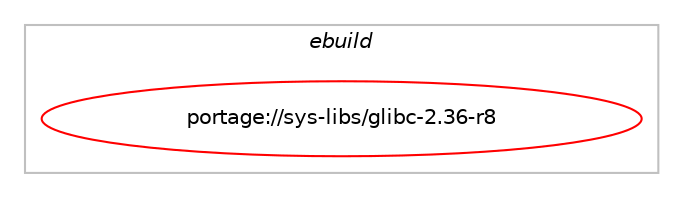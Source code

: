 digraph prolog {

# *************
# Graph options
# *************

newrank=true;
concentrate=true;
compound=true;
graph [rankdir=LR,fontname=Helvetica,fontsize=10,ranksep=1.5];#, ranksep=2.5, nodesep=0.2];
edge  [arrowhead=vee];
node  [fontname=Helvetica,fontsize=10];

# **********
# The ebuild
# **********

subgraph cluster_leftcol {
color=gray;
label=<<i>ebuild</i>>;
id [label="portage://sys-libs/glibc-2.36-r8", color=red, width=4, href="../sys-libs/glibc-2.36-r8.svg"];
}

# ****************
# The dependencies
# ****************

subgraph cluster_midcol {
color=gray;
label=<<i>dependencies</i>>;
subgraph cluster_compile {
fillcolor="#eeeeee";
style=filled;
label=<<i>compile</i>>;
# *** BEGIN UNKNOWN DEPENDENCY TYPE (TODO) ***
# id -> equal(use_conditional_group(positive,compile-locales,portage://sys-libs/glibc-2.36-r8,[package_dependency(portage://sys-libs/glibc-2.36-r8,install,no,app-arch,gzip,none,[,,],[],[]),package_dependency(portage://sys-libs/glibc-2.36-r8,install,no,sys-apps,grep,none,[,,],[],[]),package_dependency(portage://sys-libs/glibc-2.36-r8,install,no,app-alternatives,awk,none,[,,],[],[])]))
# *** END UNKNOWN DEPENDENCY TYPE (TODO) ***

# *** BEGIN UNKNOWN DEPENDENCY TYPE (TODO) ***
# id -> equal(use_conditional_group(positive,gd,portage://sys-libs/glibc-2.36-r8,[package_dependency(portage://sys-libs/glibc-2.36-r8,install,no,media-libs,gd,none,[,,],[slot(2),equal],[])]))
# *** END UNKNOWN DEPENDENCY TYPE (TODO) ***

# *** BEGIN UNKNOWN DEPENDENCY TYPE (TODO) ***
# id -> equal(use_conditional_group(positive,nscd,portage://sys-libs/glibc-2.36-r8,[use_conditional_group(positive,selinux,portage://sys-libs/glibc-2.36-r8,[use_conditional_group(positive,audit,portage://sys-libs/glibc-2.36-r8,[package_dependency(portage://sys-libs/glibc-2.36-r8,install,no,sys-process,audit,none,[,,],[],[])]),use_conditional_group(positive,caps,portage://sys-libs/glibc-2.36-r8,[package_dependency(portage://sys-libs/glibc-2.36-r8,install,no,sys-libs,libcap,none,[,,],[],[])])])]))
# *** END UNKNOWN DEPENDENCY TYPE (TODO) ***

# *** BEGIN UNKNOWN DEPENDENCY TYPE (TODO) ***
# id -> equal(use_conditional_group(positive,perl,portage://sys-libs/glibc-2.36-r8,[package_dependency(portage://sys-libs/glibc-2.36-r8,install,no,dev-lang,perl,none,[,,],[],[])]))
# *** END UNKNOWN DEPENDENCY TYPE (TODO) ***

# *** BEGIN UNKNOWN DEPENDENCY TYPE (TODO) ***
# id -> equal(use_conditional_group(positive,selinux,portage://sys-libs/glibc-2.36-r8,[package_dependency(portage://sys-libs/glibc-2.36-r8,install,no,sys-libs,libselinux,none,[,,],[],[])]))
# *** END UNKNOWN DEPENDENCY TYPE (TODO) ***

# *** BEGIN UNKNOWN DEPENDENCY TYPE (TODO) ***
# id -> equal(use_conditional_group(positive,suid,portage://sys-libs/glibc-2.36-r8,[use_conditional_group(positive,caps,portage://sys-libs/glibc-2.36-r8,[package_dependency(portage://sys-libs/glibc-2.36-r8,install,no,sys-libs,libcap,none,[,,],[],[])])]))
# *** END UNKNOWN DEPENDENCY TYPE (TODO) ***

# *** BEGIN UNKNOWN DEPENDENCY TYPE (TODO) ***
# id -> equal(use_conditional_group(positive,systemtap,portage://sys-libs/glibc-2.36-r8,[package_dependency(portage://sys-libs/glibc-2.36-r8,install,no,dev-debug,systemtap,none,[,,],[],[])]))
# *** END UNKNOWN DEPENDENCY TYPE (TODO) ***

# *** BEGIN UNKNOWN DEPENDENCY TYPE (TODO) ***
# id -> equal(use_conditional_group(positive,test,portage://sys-libs/glibc-2.36-r8,[package_dependency(portage://sys-libs/glibc-2.36-r8,install,no,dev-lang,perl,none,[,,],[],[])]))
# *** END UNKNOWN DEPENDENCY TYPE (TODO) ***

# *** BEGIN UNKNOWN DEPENDENCY TYPE (TODO) ***
# id -> equal(use_conditional_group(positive,test,portage://sys-libs/glibc-2.36-r8,[package_dependency(portage://sys-libs/glibc-2.36-r8,install,no,net-dns,libidn2,greaterequal,[2.3.0,,,2.3.0],[],[])]))
# *** END UNKNOWN DEPENDENCY TYPE (TODO) ***

# *** BEGIN UNKNOWN DEPENDENCY TYPE (TODO) ***
# id -> equal(package_dependency(portage://sys-libs/glibc-2.36-r8,install,no,virtual,os-headers,none,[,,],[],[]))
# *** END UNKNOWN DEPENDENCY TYPE (TODO) ***

}
subgraph cluster_compileandrun {
fillcolor="#eeeeee";
style=filled;
label=<<i>compile and run</i>>;
}
subgraph cluster_run {
fillcolor="#eeeeee";
style=filled;
label=<<i>run</i>>;
# *** BEGIN UNKNOWN DEPENDENCY TYPE (TODO) ***
# id -> equal(use_conditional_group(positive,gd,portage://sys-libs/glibc-2.36-r8,[package_dependency(portage://sys-libs/glibc-2.36-r8,run,no,media-libs,gd,none,[,,],[slot(2),equal],[])]))
# *** END UNKNOWN DEPENDENCY TYPE (TODO) ***

# *** BEGIN UNKNOWN DEPENDENCY TYPE (TODO) ***
# id -> equal(use_conditional_group(positive,nscd,portage://sys-libs/glibc-2.36-r8,[use_conditional_group(positive,selinux,portage://sys-libs/glibc-2.36-r8,[use_conditional_group(positive,audit,portage://sys-libs/glibc-2.36-r8,[package_dependency(portage://sys-libs/glibc-2.36-r8,run,no,sys-process,audit,none,[,,],[],[])]),use_conditional_group(positive,caps,portage://sys-libs/glibc-2.36-r8,[package_dependency(portage://sys-libs/glibc-2.36-r8,run,no,sys-libs,libcap,none,[,,],[],[])])])]))
# *** END UNKNOWN DEPENDENCY TYPE (TODO) ***

# *** BEGIN UNKNOWN DEPENDENCY TYPE (TODO) ***
# id -> equal(use_conditional_group(positive,perl,portage://sys-libs/glibc-2.36-r8,[package_dependency(portage://sys-libs/glibc-2.36-r8,run,no,dev-lang,perl,none,[,,],[],[])]))
# *** END UNKNOWN DEPENDENCY TYPE (TODO) ***

# *** BEGIN UNKNOWN DEPENDENCY TYPE (TODO) ***
# id -> equal(use_conditional_group(positive,selinux,portage://sys-libs/glibc-2.36-r8,[package_dependency(portage://sys-libs/glibc-2.36-r8,run,no,sys-libs,libselinux,none,[,,],[],[])]))
# *** END UNKNOWN DEPENDENCY TYPE (TODO) ***

# *** BEGIN UNKNOWN DEPENDENCY TYPE (TODO) ***
# id -> equal(use_conditional_group(positive,suid,portage://sys-libs/glibc-2.36-r8,[use_conditional_group(positive,caps,portage://sys-libs/glibc-2.36-r8,[package_dependency(portage://sys-libs/glibc-2.36-r8,run,no,sys-libs,libcap,none,[,,],[],[])])]))
# *** END UNKNOWN DEPENDENCY TYPE (TODO) ***

# *** BEGIN UNKNOWN DEPENDENCY TYPE (TODO) ***
# id -> equal(use_conditional_group(positive,systemtap,portage://sys-libs/glibc-2.36-r8,[package_dependency(portage://sys-libs/glibc-2.36-r8,run,no,dev-debug,systemtap,none,[,,],[],[])]))
# *** END UNKNOWN DEPENDENCY TYPE (TODO) ***

# *** BEGIN UNKNOWN DEPENDENCY TYPE (TODO) ***
# id -> equal(use_conditional_group(positive,test,portage://sys-libs/glibc-2.36-r8,[package_dependency(portage://sys-libs/glibc-2.36-r8,run,no,dev-lang,perl,none,[,,],[],[])]))
# *** END UNKNOWN DEPENDENCY TYPE (TODO) ***

# *** BEGIN UNKNOWN DEPENDENCY TYPE (TODO) ***
# id -> equal(use_conditional_group(positive,vanilla,portage://sys-libs/glibc-2.36-r8,[package_dependency(portage://sys-libs/glibc-2.36-r8,run,weak,sys-libs,timezone-data,none,[,,],[],[])]))
# *** END UNKNOWN DEPENDENCY TYPE (TODO) ***

# *** BEGIN UNKNOWN DEPENDENCY TYPE (TODO) ***
# id -> equal(package_dependency(portage://sys-libs/glibc-2.36-r8,run,no,app-alternatives,awk,none,[,,],[],[]))
# *** END UNKNOWN DEPENDENCY TYPE (TODO) ***

# *** BEGIN UNKNOWN DEPENDENCY TYPE (TODO) ***
# id -> equal(package_dependency(portage://sys-libs/glibc-2.36-r8,run,no,app-arch,gzip,none,[,,],[],[]))
# *** END UNKNOWN DEPENDENCY TYPE (TODO) ***

# *** BEGIN UNKNOWN DEPENDENCY TYPE (TODO) ***
# id -> equal(package_dependency(portage://sys-libs/glibc-2.36-r8,run,no,net-dns,libidn2,greaterequal,[2.3.0,,,2.3.0],[],[]))
# *** END UNKNOWN DEPENDENCY TYPE (TODO) ***

# *** BEGIN UNKNOWN DEPENDENCY TYPE (TODO) ***
# id -> equal(package_dependency(portage://sys-libs/glibc-2.36-r8,run,no,sys-apps,gentoo-functions,none,[,,],[],[]))
# *** END UNKNOWN DEPENDENCY TYPE (TODO) ***

# *** BEGIN UNKNOWN DEPENDENCY TYPE (TODO) ***
# id -> equal(package_dependency(portage://sys-libs/glibc-2.36-r8,run,no,sys-apps,grep,none,[,,],[],[]))
# *** END UNKNOWN DEPENDENCY TYPE (TODO) ***

# *** BEGIN UNKNOWN DEPENDENCY TYPE (TODO) ***
# id -> equal(package_dependency(portage://sys-libs/glibc-2.36-r8,run,weak,app-misc,pax-utils,smaller,[1.3.3,,,1.3.3],[],[]))
# *** END UNKNOWN DEPENDENCY TYPE (TODO) ***

# *** BEGIN UNKNOWN DEPENDENCY TYPE (TODO) ***
# id -> equal(package_dependency(portage://sys-libs/glibc-2.36-r8,run,weak,net-misc,openssh,smaller,[8.1,,_p1-r2,8.1_p1-r2],[],[]))
# *** END UNKNOWN DEPENDENCY TYPE (TODO) ***

}
}

# **************
# The candidates
# **************

subgraph cluster_choices {
rank=same;
color=gray;
label=<<i>candidates</i>>;

}

}
